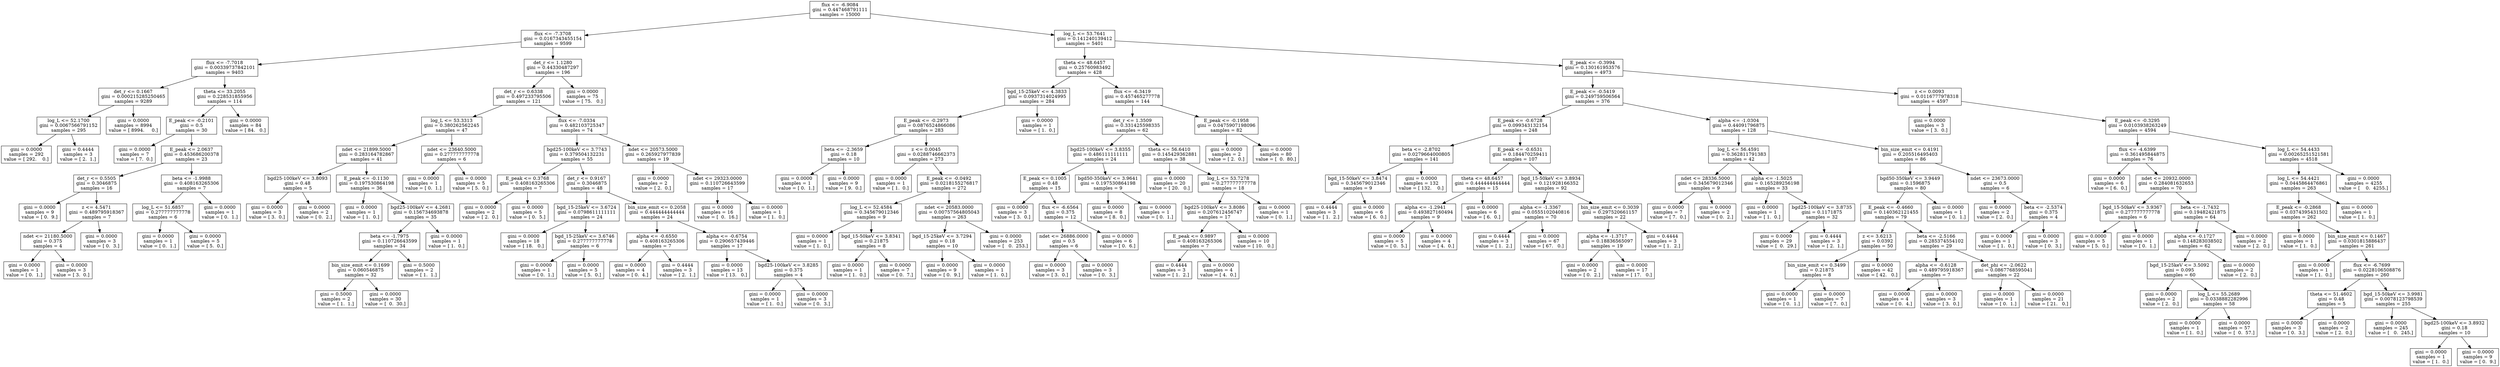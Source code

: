 digraph Tree {
0 [label="flux <= -6.9084\ngini = 0.447468791111\nsamples = 15000", shape="box"] ;
1 [label="flux <= -7.3708\ngini = 0.0167343455154\nsamples = 9599", shape="box"] ;
0 -> 1 ;
2 [label="flux <= -7.7018\ngini = 0.00339737842101\nsamples = 9403", shape="box"] ;
1 -> 2 ;
3 [label="det_r <= 0.1667\ngini = 0.000215285250465\nsamples = 9289", shape="box"] ;
2 -> 3 ;
4 [label="log_L <= 52.1700\ngini = 0.0067566791152\nsamples = 295", shape="box"] ;
3 -> 4 ;
5 [label="gini = 0.0000\nsamples = 292\nvalue = [ 292.    0.]", shape="box"] ;
4 -> 5 ;
6 [label="gini = 0.4444\nsamples = 3\nvalue = [ 2.  1.]", shape="box"] ;
4 -> 6 ;
7 [label="gini = 0.0000\nsamples = 8994\nvalue = [ 8994.     0.]", shape="box"] ;
3 -> 7 ;
8 [label="theta <= 33.2055\ngini = 0.228531855956\nsamples = 114", shape="box"] ;
2 -> 8 ;
9 [label="E_peak <= -0.2101\ngini = 0.5\nsamples = 30", shape="box"] ;
8 -> 9 ;
10 [label="gini = 0.0000\nsamples = 7\nvalue = [ 7.  0.]", shape="box"] ;
9 -> 10 ;
11 [label="E_peak <= 2.0637\ngini = 0.453686200378\nsamples = 23", shape="box"] ;
9 -> 11 ;
12 [label="det_r <= 0.5505\ngini = 0.3046875\nsamples = 16", shape="box"] ;
11 -> 12 ;
13 [label="gini = 0.0000\nsamples = 9\nvalue = [ 0.  9.]", shape="box"] ;
12 -> 13 ;
14 [label="z <= 4.5471\ngini = 0.489795918367\nsamples = 7", shape="box"] ;
12 -> 14 ;
15 [label="ndet <= 21180.5000\ngini = 0.375\nsamples = 4", shape="box"] ;
14 -> 15 ;
16 [label="gini = 0.0000\nsamples = 1\nvalue = [ 0.  1.]", shape="box"] ;
15 -> 16 ;
17 [label="gini = 0.0000\nsamples = 3\nvalue = [ 3.  0.]", shape="box"] ;
15 -> 17 ;
18 [label="gini = 0.0000\nsamples = 3\nvalue = [ 0.  3.]", shape="box"] ;
14 -> 18 ;
19 [label="beta <= -1.9988\ngini = 0.408163265306\nsamples = 7", shape="box"] ;
11 -> 19 ;
20 [label="log_L <= 51.6857\ngini = 0.277777777778\nsamples = 6", shape="box"] ;
19 -> 20 ;
21 [label="gini = 0.0000\nsamples = 1\nvalue = [ 0.  1.]", shape="box"] ;
20 -> 21 ;
22 [label="gini = 0.0000\nsamples = 5\nvalue = [ 5.  0.]", shape="box"] ;
20 -> 22 ;
23 [label="gini = 0.0000\nsamples = 1\nvalue = [ 0.  1.]", shape="box"] ;
19 -> 23 ;
24 [label="gini = 0.0000\nsamples = 84\nvalue = [ 84.   0.]", shape="box"] ;
8 -> 24 ;
25 [label="det_r <= 1.1280\ngini = 0.44330487297\nsamples = 196", shape="box"] ;
1 -> 25 ;
26 [label="det_r <= 0.6338\ngini = 0.497233795506\nsamples = 121", shape="box"] ;
25 -> 26 ;
27 [label="log_L <= 53.3313\ngini = 0.380262562245\nsamples = 47", shape="box"] ;
26 -> 27 ;
28 [label="ndet <= 21899.5000\ngini = 0.283164782867\nsamples = 41", shape="box"] ;
27 -> 28 ;
29 [label="bgd25-100keV <= 3.8093\ngini = 0.48\nsamples = 5", shape="box"] ;
28 -> 29 ;
30 [label="gini = 0.0000\nsamples = 3\nvalue = [ 3.  0.]", shape="box"] ;
29 -> 30 ;
31 [label="gini = 0.0000\nsamples = 2\nvalue = [ 0.  2.]", shape="box"] ;
29 -> 31 ;
32 [label="E_peak <= -0.1130\ngini = 0.197530864198\nsamples = 36", shape="box"] ;
28 -> 32 ;
33 [label="gini = 0.0000\nsamples = 1\nvalue = [ 1.  0.]", shape="box"] ;
32 -> 33 ;
34 [label="bgd25-100keV <= 4.2681\ngini = 0.156734693878\nsamples = 35", shape="box"] ;
32 -> 34 ;
35 [label="beta <= -1.7975\ngini = 0.110726643599\nsamples = 34", shape="box"] ;
34 -> 35 ;
36 [label="bin_size_emit <= 0.1699\ngini = 0.060546875\nsamples = 32", shape="box"] ;
35 -> 36 ;
37 [label="gini = 0.5000\nsamples = 2\nvalue = [ 1.  1.]", shape="box"] ;
36 -> 37 ;
38 [label="gini = 0.0000\nsamples = 30\nvalue = [  0.  30.]", shape="box"] ;
36 -> 38 ;
39 [label="gini = 0.5000\nsamples = 2\nvalue = [ 1.  1.]", shape="box"] ;
35 -> 39 ;
40 [label="gini = 0.0000\nsamples = 1\nvalue = [ 1.  0.]", shape="box"] ;
34 -> 40 ;
41 [label="ndet <= 23640.5000\ngini = 0.277777777778\nsamples = 6", shape="box"] ;
27 -> 41 ;
42 [label="gini = 0.0000\nsamples = 1\nvalue = [ 0.  1.]", shape="box"] ;
41 -> 42 ;
43 [label="gini = 0.0000\nsamples = 5\nvalue = [ 5.  0.]", shape="box"] ;
41 -> 43 ;
44 [label="flux <= -7.0334\ngini = 0.482103725347\nsamples = 74", shape="box"] ;
26 -> 44 ;
45 [label="bgd25-100keV <= 3.7743\ngini = 0.379504132231\nsamples = 55", shape="box"] ;
44 -> 45 ;
46 [label="E_peak <= 0.3768\ngini = 0.408163265306\nsamples = 7", shape="box"] ;
45 -> 46 ;
47 [label="gini = 0.0000\nsamples = 2\nvalue = [ 2.  0.]", shape="box"] ;
46 -> 47 ;
48 [label="gini = 0.0000\nsamples = 5\nvalue = [ 0.  5.]", shape="box"] ;
46 -> 48 ;
49 [label="det_r <= 0.9167\ngini = 0.3046875\nsamples = 48", shape="box"] ;
45 -> 49 ;
50 [label="bgd_15-25keV <= 3.6724\ngini = 0.0798611111111\nsamples = 24", shape="box"] ;
49 -> 50 ;
51 [label="gini = 0.0000\nsamples = 18\nvalue = [ 18.   0.]", shape="box"] ;
50 -> 51 ;
52 [label="bgd_15-25keV <= 3.6746\ngini = 0.277777777778\nsamples = 6", shape="box"] ;
50 -> 52 ;
53 [label="gini = 0.0000\nsamples = 1\nvalue = [ 0.  1.]", shape="box"] ;
52 -> 53 ;
54 [label="gini = 0.0000\nsamples = 5\nvalue = [ 5.  0.]", shape="box"] ;
52 -> 54 ;
55 [label="bin_size_emit <= 0.2058\ngini = 0.444444444444\nsamples = 24", shape="box"] ;
49 -> 55 ;
56 [label="alpha <= -0.6550\ngini = 0.408163265306\nsamples = 7", shape="box"] ;
55 -> 56 ;
57 [label="gini = 0.0000\nsamples = 4\nvalue = [ 0.  4.]", shape="box"] ;
56 -> 57 ;
58 [label="gini = 0.4444\nsamples = 3\nvalue = [ 2.  1.]", shape="box"] ;
56 -> 58 ;
59 [label="alpha <= -0.6754\ngini = 0.290657439446\nsamples = 17", shape="box"] ;
55 -> 59 ;
60 [label="gini = 0.0000\nsamples = 13\nvalue = [ 13.   0.]", shape="box"] ;
59 -> 60 ;
61 [label="bgd25-100keV <= 3.8285\ngini = 0.375\nsamples = 4", shape="box"] ;
59 -> 61 ;
62 [label="gini = 0.0000\nsamples = 1\nvalue = [ 1.  0.]", shape="box"] ;
61 -> 62 ;
63 [label="gini = 0.0000\nsamples = 3\nvalue = [ 0.  3.]", shape="box"] ;
61 -> 63 ;
64 [label="ndet <= 20573.5000\ngini = 0.265927977839\nsamples = 19", shape="box"] ;
44 -> 64 ;
65 [label="gini = 0.0000\nsamples = 2\nvalue = [ 2.  0.]", shape="box"] ;
64 -> 65 ;
66 [label="ndet <= 29323.0000\ngini = 0.110726643599\nsamples = 17", shape="box"] ;
64 -> 66 ;
67 [label="gini = 0.0000\nsamples = 16\nvalue = [  0.  16.]", shape="box"] ;
66 -> 67 ;
68 [label="gini = 0.0000\nsamples = 1\nvalue = [ 1.  0.]", shape="box"] ;
66 -> 68 ;
69 [label="gini = 0.0000\nsamples = 75\nvalue = [ 75.   0.]", shape="box"] ;
25 -> 69 ;
70 [label="log_L <= 53.7641\ngini = 0.141240139412\nsamples = 5401", shape="box"] ;
0 -> 70 ;
71 [label="theta <= 48.6457\ngini = 0.25760983492\nsamples = 428", shape="box"] ;
70 -> 71 ;
72 [label="bgd_15-25keV <= 4.3833\ngini = 0.0937314024995\nsamples = 284", shape="box"] ;
71 -> 72 ;
73 [label="E_peak <= -0.2973\ngini = 0.0876524866086\nsamples = 283", shape="box"] ;
72 -> 73 ;
74 [label="beta <= -2.3659\ngini = 0.18\nsamples = 10", shape="box"] ;
73 -> 74 ;
75 [label="gini = 0.0000\nsamples = 1\nvalue = [ 0.  1.]", shape="box"] ;
74 -> 75 ;
76 [label="gini = 0.0000\nsamples = 9\nvalue = [ 9.  0.]", shape="box"] ;
74 -> 76 ;
77 [label="z <= 0.0045\ngini = 0.0288746662373\nsamples = 273", shape="box"] ;
73 -> 77 ;
78 [label="gini = 0.0000\nsamples = 1\nvalue = [ 1.  0.]", shape="box"] ;
77 -> 78 ;
79 [label="E_peak <= -0.0492\ngini = 0.0218155276817\nsamples = 272", shape="box"] ;
77 -> 79 ;
80 [label="log_L <= 52.4584\ngini = 0.345679012346\nsamples = 9", shape="box"] ;
79 -> 80 ;
81 [label="gini = 0.0000\nsamples = 1\nvalue = [ 1.  0.]", shape="box"] ;
80 -> 81 ;
82 [label="bgd_15-50keV <= 3.8341\ngini = 0.21875\nsamples = 8", shape="box"] ;
80 -> 82 ;
83 [label="gini = 0.0000\nsamples = 1\nvalue = [ 1.  0.]", shape="box"] ;
82 -> 83 ;
84 [label="gini = 0.0000\nsamples = 7\nvalue = [ 0.  7.]", shape="box"] ;
82 -> 84 ;
85 [label="ndet <= 20583.0000\ngini = 0.00757564805043\nsamples = 263", shape="box"] ;
79 -> 85 ;
86 [label="bgd_15-25keV <= 3.7294\ngini = 0.18\nsamples = 10", shape="box"] ;
85 -> 86 ;
87 [label="gini = 0.0000\nsamples = 9\nvalue = [ 0.  9.]", shape="box"] ;
86 -> 87 ;
88 [label="gini = 0.0000\nsamples = 1\nvalue = [ 1.  0.]", shape="box"] ;
86 -> 88 ;
89 [label="gini = 0.0000\nsamples = 253\nvalue = [   0.  253.]", shape="box"] ;
85 -> 89 ;
90 [label="gini = 0.0000\nsamples = 1\nvalue = [ 1.  0.]", shape="box"] ;
72 -> 90 ;
91 [label="flux <= -6.3419\ngini = 0.457465277778\nsamples = 144", shape="box"] ;
71 -> 91 ;
92 [label="det_r <= 1.3509\ngini = 0.331425598335\nsamples = 62", shape="box"] ;
91 -> 92 ;
93 [label="bgd25-100keV <= 3.8355\ngini = 0.486111111111\nsamples = 24", shape="box"] ;
92 -> 93 ;
94 [label="E_peak <= 0.1005\ngini = 0.48\nsamples = 15", shape="box"] ;
93 -> 94 ;
95 [label="gini = 0.0000\nsamples = 3\nvalue = [ 3.  0.]", shape="box"] ;
94 -> 95 ;
96 [label="flux <= -6.6564\ngini = 0.375\nsamples = 12", shape="box"] ;
94 -> 96 ;
97 [label="ndet <= 26886.0000\ngini = 0.5\nsamples = 6", shape="box"] ;
96 -> 97 ;
98 [label="gini = 0.0000\nsamples = 3\nvalue = [ 3.  0.]", shape="box"] ;
97 -> 98 ;
99 [label="gini = 0.0000\nsamples = 3\nvalue = [ 0.  3.]", shape="box"] ;
97 -> 99 ;
100 [label="gini = 0.0000\nsamples = 6\nvalue = [ 0.  6.]", shape="box"] ;
96 -> 100 ;
101 [label="bgd50-350keV <= 3.9641\ngini = 0.197530864198\nsamples = 9", shape="box"] ;
93 -> 101 ;
102 [label="gini = 0.0000\nsamples = 8\nvalue = [ 8.  0.]", shape="box"] ;
101 -> 102 ;
103 [label="gini = 0.0000\nsamples = 1\nvalue = [ 0.  1.]", shape="box"] ;
101 -> 103 ;
104 [label="theta <= 56.6410\ngini = 0.145429362881\nsamples = 38", shape="box"] ;
92 -> 104 ;
105 [label="gini = 0.0000\nsamples = 20\nvalue = [ 20.   0.]", shape="box"] ;
104 -> 105 ;
106 [label="log_L <= 53.7278\ngini = 0.277777777778\nsamples = 18", shape="box"] ;
104 -> 106 ;
107 [label="bgd25-100keV <= 3.8086\ngini = 0.207612456747\nsamples = 17", shape="box"] ;
106 -> 107 ;
108 [label="E_peak <= 0.9897\ngini = 0.408163265306\nsamples = 7", shape="box"] ;
107 -> 108 ;
109 [label="gini = 0.4444\nsamples = 3\nvalue = [ 1.  2.]", shape="box"] ;
108 -> 109 ;
110 [label="gini = 0.0000\nsamples = 4\nvalue = [ 4.  0.]", shape="box"] ;
108 -> 110 ;
111 [label="gini = 0.0000\nsamples = 10\nvalue = [ 10.   0.]", shape="box"] ;
107 -> 111 ;
112 [label="gini = 0.0000\nsamples = 1\nvalue = [ 0.  1.]", shape="box"] ;
106 -> 112 ;
113 [label="E_peak <= -0.1958\ngini = 0.0475907198096\nsamples = 82", shape="box"] ;
91 -> 113 ;
114 [label="gini = 0.0000\nsamples = 2\nvalue = [ 2.  0.]", shape="box"] ;
113 -> 114 ;
115 [label="gini = 0.0000\nsamples = 80\nvalue = [  0.  80.]", shape="box"] ;
113 -> 115 ;
116 [label="E_peak <= -0.3994\ngini = 0.130161953576\nsamples = 4973", shape="box"] ;
70 -> 116 ;
117 [label="E_peak <= -0.5419\ngini = 0.249759506564\nsamples = 376", shape="box"] ;
116 -> 117 ;
118 [label="E_peak <= -0.6728\ngini = 0.099343132154\nsamples = 248", shape="box"] ;
117 -> 118 ;
119 [label="beta <= -2.8702\ngini = 0.0279664000805\nsamples = 141", shape="box"] ;
118 -> 119 ;
120 [label="bgd_15-50keV <= 3.8474\ngini = 0.345679012346\nsamples = 9", shape="box"] ;
119 -> 120 ;
121 [label="gini = 0.4444\nsamples = 3\nvalue = [ 1.  2.]", shape="box"] ;
120 -> 121 ;
122 [label="gini = 0.0000\nsamples = 6\nvalue = [ 6.  0.]", shape="box"] ;
120 -> 122 ;
123 [label="gini = 0.0000\nsamples = 132\nvalue = [ 132.    0.]", shape="box"] ;
119 -> 123 ;
124 [label="E_peak <= -0.6531\ngini = 0.184470259411\nsamples = 107", shape="box"] ;
118 -> 124 ;
125 [label="theta <= 48.6457\ngini = 0.444444444444\nsamples = 15", shape="box"] ;
124 -> 125 ;
126 [label="alpha <= -1.2941\ngini = 0.493827160494\nsamples = 9", shape="box"] ;
125 -> 126 ;
127 [label="gini = 0.0000\nsamples = 5\nvalue = [ 0.  5.]", shape="box"] ;
126 -> 127 ;
128 [label="gini = 0.0000\nsamples = 4\nvalue = [ 4.  0.]", shape="box"] ;
126 -> 128 ;
129 [label="gini = 0.0000\nsamples = 6\nvalue = [ 6.  0.]", shape="box"] ;
125 -> 129 ;
130 [label="bgd_15-50keV <= 3.8934\ngini = 0.121928166352\nsamples = 92", shape="box"] ;
124 -> 130 ;
131 [label="alpha <= -1.3367\ngini = 0.0555102040816\nsamples = 70", shape="box"] ;
130 -> 131 ;
132 [label="gini = 0.4444\nsamples = 3\nvalue = [ 1.  2.]", shape="box"] ;
131 -> 132 ;
133 [label="gini = 0.0000\nsamples = 67\nvalue = [ 67.   0.]", shape="box"] ;
131 -> 133 ;
134 [label="bin_size_emit <= 0.3039\ngini = 0.297520661157\nsamples = 22", shape="box"] ;
130 -> 134 ;
135 [label="alpha <= -1.3717\ngini = 0.18836565097\nsamples = 19", shape="box"] ;
134 -> 135 ;
136 [label="gini = 0.0000\nsamples = 2\nvalue = [ 0.  2.]", shape="box"] ;
135 -> 136 ;
137 [label="gini = 0.0000\nsamples = 17\nvalue = [ 17.   0.]", shape="box"] ;
135 -> 137 ;
138 [label="gini = 0.4444\nsamples = 3\nvalue = [ 1.  2.]", shape="box"] ;
134 -> 138 ;
139 [label="alpha <= -1.0304\ngini = 0.44091796875\nsamples = 128", shape="box"] ;
117 -> 139 ;
140 [label="log_L <= 56.4591\ngini = 0.362811791383\nsamples = 42", shape="box"] ;
139 -> 140 ;
141 [label="ndet <= 28336.5000\ngini = 0.345679012346\nsamples = 9", shape="box"] ;
140 -> 141 ;
142 [label="gini = 0.0000\nsamples = 7\nvalue = [ 7.  0.]", shape="box"] ;
141 -> 142 ;
143 [label="gini = 0.0000\nsamples = 2\nvalue = [ 0.  2.]", shape="box"] ;
141 -> 143 ;
144 [label="alpha <= -1.5025\ngini = 0.165289256198\nsamples = 33", shape="box"] ;
140 -> 144 ;
145 [label="gini = 0.0000\nsamples = 1\nvalue = [ 1.  0.]", shape="box"] ;
144 -> 145 ;
146 [label="bgd25-100keV <= 3.8735\ngini = 0.1171875\nsamples = 32", shape="box"] ;
144 -> 146 ;
147 [label="gini = 0.0000\nsamples = 29\nvalue = [  0.  29.]", shape="box"] ;
146 -> 147 ;
148 [label="gini = 0.4444\nsamples = 3\nvalue = [ 2.  1.]", shape="box"] ;
146 -> 148 ;
149 [label="bin_size_emit <= 0.4191\ngini = 0.205516495403\nsamples = 86", shape="box"] ;
139 -> 149 ;
150 [label="bgd50-350keV <= 3.9449\ngini = 0.1596875\nsamples = 80", shape="box"] ;
149 -> 150 ;
151 [label="E_peak <= -0.4660\ngini = 0.140362121455\nsamples = 79", shape="box"] ;
150 -> 151 ;
152 [label="z <= 3.6213\ngini = 0.0392\nsamples = 50", shape="box"] ;
151 -> 152 ;
153 [label="bin_size_emit <= 0.3499\ngini = 0.21875\nsamples = 8", shape="box"] ;
152 -> 153 ;
154 [label="gini = 0.0000\nsamples = 1\nvalue = [ 0.  1.]", shape="box"] ;
153 -> 154 ;
155 [label="gini = 0.0000\nsamples = 7\nvalue = [ 7.  0.]", shape="box"] ;
153 -> 155 ;
156 [label="gini = 0.0000\nsamples = 42\nvalue = [ 42.   0.]", shape="box"] ;
152 -> 156 ;
157 [label="beta <= -2.5166\ngini = 0.285374554102\nsamples = 29", shape="box"] ;
151 -> 157 ;
158 [label="alpha <= -0.6128\ngini = 0.489795918367\nsamples = 7", shape="box"] ;
157 -> 158 ;
159 [label="gini = 0.0000\nsamples = 4\nvalue = [ 0.  4.]", shape="box"] ;
158 -> 159 ;
160 [label="gini = 0.0000\nsamples = 3\nvalue = [ 3.  0.]", shape="box"] ;
158 -> 160 ;
161 [label="det_phi <= -2.0622\ngini = 0.0867768595041\nsamples = 22", shape="box"] ;
157 -> 161 ;
162 [label="gini = 0.0000\nsamples = 1\nvalue = [ 0.  1.]", shape="box"] ;
161 -> 162 ;
163 [label="gini = 0.0000\nsamples = 21\nvalue = [ 21.   0.]", shape="box"] ;
161 -> 163 ;
164 [label="gini = 0.0000\nsamples = 1\nvalue = [ 0.  1.]", shape="box"] ;
150 -> 164 ;
165 [label="ndet <= 23673.0000\ngini = 0.5\nsamples = 6", shape="box"] ;
149 -> 165 ;
166 [label="gini = 0.0000\nsamples = 2\nvalue = [ 2.  0.]", shape="box"] ;
165 -> 166 ;
167 [label="beta <= -2.5374\ngini = 0.375\nsamples = 4", shape="box"] ;
165 -> 167 ;
168 [label="gini = 0.0000\nsamples = 1\nvalue = [ 1.  0.]", shape="box"] ;
167 -> 168 ;
169 [label="gini = 0.0000\nsamples = 3\nvalue = [ 0.  3.]", shape="box"] ;
167 -> 169 ;
170 [label="z <= 0.0093\ngini = 0.0116777978318\nsamples = 4597", shape="box"] ;
116 -> 170 ;
171 [label="gini = 0.0000\nsamples = 3\nvalue = [ 3.  0.]", shape="box"] ;
170 -> 171 ;
172 [label="E_peak <= -0.3295\ngini = 0.0103938263249\nsamples = 4594", shape="box"] ;
170 -> 172 ;
173 [label="flux <= -4.6399\ngini = 0.361495844875\nsamples = 76", shape="box"] ;
172 -> 173 ;
174 [label="gini = 0.0000\nsamples = 6\nvalue = [ 6.  0.]", shape="box"] ;
173 -> 174 ;
175 [label="ndet <= 20932.0000\ngini = 0.284081632653\nsamples = 70", shape="box"] ;
173 -> 175 ;
176 [label="bgd_15-50keV <= 3.9367\ngini = 0.277777777778\nsamples = 6", shape="box"] ;
175 -> 176 ;
177 [label="gini = 0.0000\nsamples = 5\nvalue = [ 5.  0.]", shape="box"] ;
176 -> 177 ;
178 [label="gini = 0.0000\nsamples = 1\nvalue = [ 0.  1.]", shape="box"] ;
176 -> 178 ;
179 [label="beta <= -1.7432\ngini = 0.19482421875\nsamples = 64", shape="box"] ;
175 -> 179 ;
180 [label="alpha <= -0.1727\ngini = 0.148283038502\nsamples = 62", shape="box"] ;
179 -> 180 ;
181 [label="bgd_15-25keV <= 3.5092\ngini = 0.095\nsamples = 60", shape="box"] ;
180 -> 181 ;
182 [label="gini = 0.0000\nsamples = 2\nvalue = [ 2.  0.]", shape="box"] ;
181 -> 182 ;
183 [label="log_L <= 55.2689\ngini = 0.0338882282996\nsamples = 58", shape="box"] ;
181 -> 183 ;
184 [label="gini = 0.0000\nsamples = 1\nvalue = [ 1.  0.]", shape="box"] ;
183 -> 184 ;
185 [label="gini = 0.0000\nsamples = 57\nvalue = [  0.  57.]", shape="box"] ;
183 -> 185 ;
186 [label="gini = 0.0000\nsamples = 2\nvalue = [ 2.  0.]", shape="box"] ;
180 -> 186 ;
187 [label="gini = 0.0000\nsamples = 2\nvalue = [ 2.  0.]", shape="box"] ;
179 -> 187 ;
188 [label="log_L <= 54.4433\ngini = 0.00265251521581\nsamples = 4518", shape="box"] ;
172 -> 188 ;
189 [label="log_L <= 54.4421\ngini = 0.0445864476861\nsamples = 263", shape="box"] ;
188 -> 189 ;
190 [label="E_peak <= -0.2868\ngini = 0.0374395431502\nsamples = 262", shape="box"] ;
189 -> 190 ;
191 [label="gini = 0.0000\nsamples = 1\nvalue = [ 1.  0.]", shape="box"] ;
190 -> 191 ;
192 [label="bin_size_emit <= 0.1467\ngini = 0.0301815886437\nsamples = 261", shape="box"] ;
190 -> 192 ;
193 [label="gini = 0.0000\nsamples = 1\nvalue = [ 1.  0.]", shape="box"] ;
192 -> 193 ;
194 [label="flux <= -6.7699\ngini = 0.0228106508876\nsamples = 260", shape="box"] ;
192 -> 194 ;
195 [label="theta <= 51.4602\ngini = 0.48\nsamples = 5", shape="box"] ;
194 -> 195 ;
196 [label="gini = 0.0000\nsamples = 3\nvalue = [ 0.  3.]", shape="box"] ;
195 -> 196 ;
197 [label="gini = 0.0000\nsamples = 2\nvalue = [ 2.  0.]", shape="box"] ;
195 -> 197 ;
198 [label="bgd_15-50keV <= 3.9981\ngini = 0.0078123798539\nsamples = 255", shape="box"] ;
194 -> 198 ;
199 [label="gini = 0.0000\nsamples = 245\nvalue = [   0.  245.]", shape="box"] ;
198 -> 199 ;
200 [label="bgd25-100keV <= 3.8932\ngini = 0.18\nsamples = 10", shape="box"] ;
198 -> 200 ;
201 [label="gini = 0.0000\nsamples = 1\nvalue = [ 1.  0.]", shape="box"] ;
200 -> 201 ;
202 [label="gini = 0.0000\nsamples = 9\nvalue = [ 0.  9.]", shape="box"] ;
200 -> 202 ;
203 [label="gini = 0.0000\nsamples = 1\nvalue = [ 1.  0.]", shape="box"] ;
189 -> 203 ;
204 [label="gini = 0.0000\nsamples = 4255\nvalue = [    0.  4255.]", shape="box"] ;
188 -> 204 ;
}